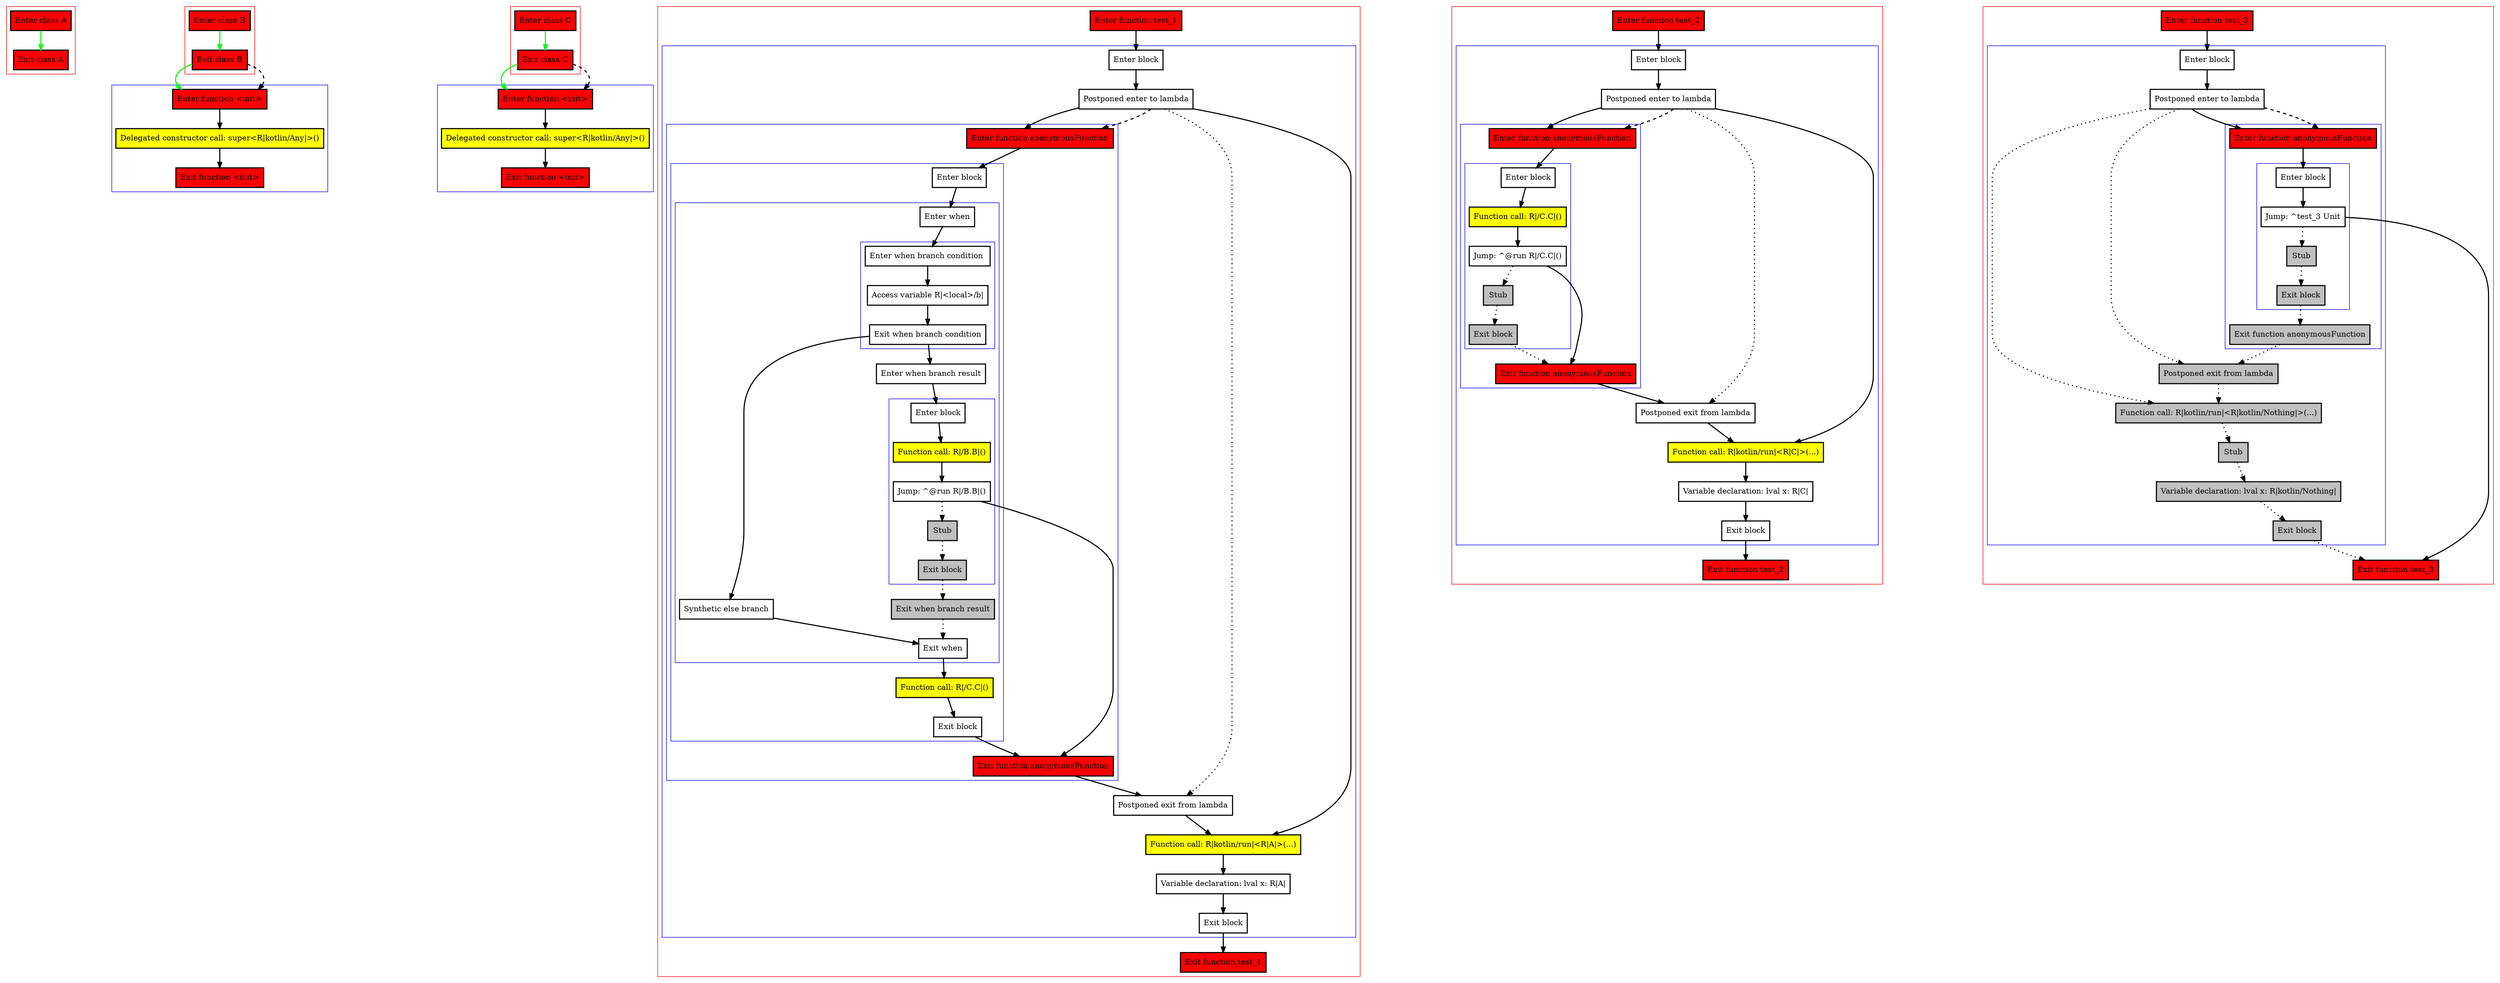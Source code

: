 digraph returnValuesFromLambda_kt {
    graph [nodesep=3]
    node [shape=box penwidth=2]
    edge [penwidth=2]

    subgraph cluster_0 {
        color=red
        0 [label="Enter class A" style="filled" fillcolor=red];
        1 [label="Exit class A" style="filled" fillcolor=red];
    }
    0 -> {1} [color=green];

    subgraph cluster_1 {
        color=red
        2 [label="Enter class B" style="filled" fillcolor=red];
        3 [label="Exit class B" style="filled" fillcolor=red];
    }
    subgraph cluster_2 {
        color=blue
        4 [label="Enter function <init>" style="filled" fillcolor=red];
        5 [label="Delegated constructor call: super<R|kotlin/Any|>()" style="filled" fillcolor=yellow];
        6 [label="Exit function <init>" style="filled" fillcolor=red];
    }
    2 -> {3} [color=green];
    3 -> {4} [color=green];
    3 -> {4} [style=dashed];
    4 -> {5};
    5 -> {6};

    subgraph cluster_3 {
        color=red
        7 [label="Enter class C" style="filled" fillcolor=red];
        8 [label="Exit class C" style="filled" fillcolor=red];
    }
    subgraph cluster_4 {
        color=blue
        9 [label="Enter function <init>" style="filled" fillcolor=red];
        10 [label="Delegated constructor call: super<R|kotlin/Any|>()" style="filled" fillcolor=yellow];
        11 [label="Exit function <init>" style="filled" fillcolor=red];
    }
    7 -> {8} [color=green];
    8 -> {9} [color=green];
    8 -> {9} [style=dashed];
    9 -> {10};
    10 -> {11};

    subgraph cluster_5 {
        color=red
        12 [label="Enter function test_1" style="filled" fillcolor=red];
        subgraph cluster_6 {
            color=blue
            13 [label="Enter block"];
            14 [label="Postponed enter to lambda"];
            subgraph cluster_7 {
                color=blue
                15 [label="Enter function anonymousFunction" style="filled" fillcolor=red];
                subgraph cluster_8 {
                    color=blue
                    16 [label="Enter block"];
                    subgraph cluster_9 {
                        color=blue
                        17 [label="Enter when"];
                        subgraph cluster_10 {
                            color=blue
                            18 [label="Enter when branch condition "];
                            19 [label="Access variable R|<local>/b|"];
                            20 [label="Exit when branch condition"];
                        }
                        21 [label="Synthetic else branch"];
                        22 [label="Enter when branch result"];
                        subgraph cluster_11 {
                            color=blue
                            23 [label="Enter block"];
                            24 [label="Function call: R|/B.B|()" style="filled" fillcolor=yellow];
                            25 [label="Jump: ^@run R|/B.B|()"];
                            26 [label="Stub" style="filled" fillcolor=gray];
                            27 [label="Exit block" style="filled" fillcolor=gray];
                        }
                        28 [label="Exit when branch result" style="filled" fillcolor=gray];
                        29 [label="Exit when"];
                    }
                    30 [label="Function call: R|/C.C|()" style="filled" fillcolor=yellow];
                    31 [label="Exit block"];
                }
                32 [label="Exit function anonymousFunction" style="filled" fillcolor=red];
            }
            33 [label="Postponed exit from lambda"];
            34 [label="Function call: R|kotlin/run|<R|A|>(...)" style="filled" fillcolor=yellow];
            35 [label="Variable declaration: lval x: R|A|"];
            36 [label="Exit block"];
        }
        37 [label="Exit function test_1" style="filled" fillcolor=red];
    }
    12 -> {13};
    13 -> {14};
    14 -> {15 34};
    14 -> {33} [style=dotted];
    14 -> {15} [style=dashed];
    15 -> {16};
    16 -> {17};
    17 -> {18};
    18 -> {19};
    19 -> {20};
    20 -> {21 22};
    21 -> {29};
    22 -> {23};
    23 -> {24};
    24 -> {25};
    25 -> {32};
    25 -> {26} [style=dotted];
    26 -> {27} [style=dotted];
    27 -> {28} [style=dotted];
    28 -> {29} [style=dotted];
    29 -> {30};
    30 -> {31};
    31 -> {32};
    32 -> {33};
    33 -> {34};
    34 -> {35};
    35 -> {36};
    36 -> {37};

    subgraph cluster_12 {
        color=red
        38 [label="Enter function test_2" style="filled" fillcolor=red];
        subgraph cluster_13 {
            color=blue
            39 [label="Enter block"];
            40 [label="Postponed enter to lambda"];
            subgraph cluster_14 {
                color=blue
                41 [label="Enter function anonymousFunction" style="filled" fillcolor=red];
                subgraph cluster_15 {
                    color=blue
                    42 [label="Enter block"];
                    43 [label="Function call: R|/C.C|()" style="filled" fillcolor=yellow];
                    44 [label="Jump: ^@run R|/C.C|()"];
                    45 [label="Stub" style="filled" fillcolor=gray];
                    46 [label="Exit block" style="filled" fillcolor=gray];
                }
                47 [label="Exit function anonymousFunction" style="filled" fillcolor=red];
            }
            48 [label="Postponed exit from lambda"];
            49 [label="Function call: R|kotlin/run|<R|C|>(...)" style="filled" fillcolor=yellow];
            50 [label="Variable declaration: lval x: R|C|"];
            51 [label="Exit block"];
        }
        52 [label="Exit function test_2" style="filled" fillcolor=red];
    }
    38 -> {39};
    39 -> {40};
    40 -> {41 49};
    40 -> {48} [style=dotted];
    40 -> {41} [style=dashed];
    41 -> {42};
    42 -> {43};
    43 -> {44};
    44 -> {47};
    44 -> {45} [style=dotted];
    45 -> {46} [style=dotted];
    46 -> {47} [style=dotted];
    47 -> {48};
    48 -> {49};
    49 -> {50};
    50 -> {51};
    51 -> {52};

    subgraph cluster_16 {
        color=red
        53 [label="Enter function test_3" style="filled" fillcolor=red];
        subgraph cluster_17 {
            color=blue
            54 [label="Enter block"];
            55 [label="Postponed enter to lambda"];
            subgraph cluster_18 {
                color=blue
                56 [label="Enter function anonymousFunction" style="filled" fillcolor=red];
                subgraph cluster_19 {
                    color=blue
                    57 [label="Enter block"];
                    58 [label="Jump: ^test_3 Unit"];
                    59 [label="Stub" style="filled" fillcolor=gray];
                    60 [label="Exit block" style="filled" fillcolor=gray];
                }
                61 [label="Exit function anonymousFunction" style="filled" fillcolor=gray];
            }
            62 [label="Postponed exit from lambda" style="filled" fillcolor=gray];
            63 [label="Function call: R|kotlin/run|<R|kotlin/Nothing|>(...)" style="filled" fillcolor=gray];
            64 [label="Stub" style="filled" fillcolor=gray];
            65 [label="Variable declaration: lval x: R|kotlin/Nothing|" style="filled" fillcolor=gray];
            66 [label="Exit block" style="filled" fillcolor=gray];
        }
        67 [label="Exit function test_3" style="filled" fillcolor=red];
    }
    53 -> {54};
    54 -> {55};
    55 -> {56};
    55 -> {62 63} [style=dotted];
    55 -> {56} [style=dashed];
    56 -> {57};
    57 -> {58};
    58 -> {67};
    58 -> {59} [style=dotted];
    59 -> {60} [style=dotted];
    60 -> {61} [style=dotted];
    61 -> {62} [style=dotted];
    62 -> {63} [style=dotted];
    63 -> {64} [style=dotted];
    64 -> {65} [style=dotted];
    65 -> {66} [style=dotted];
    66 -> {67} [style=dotted];

}
